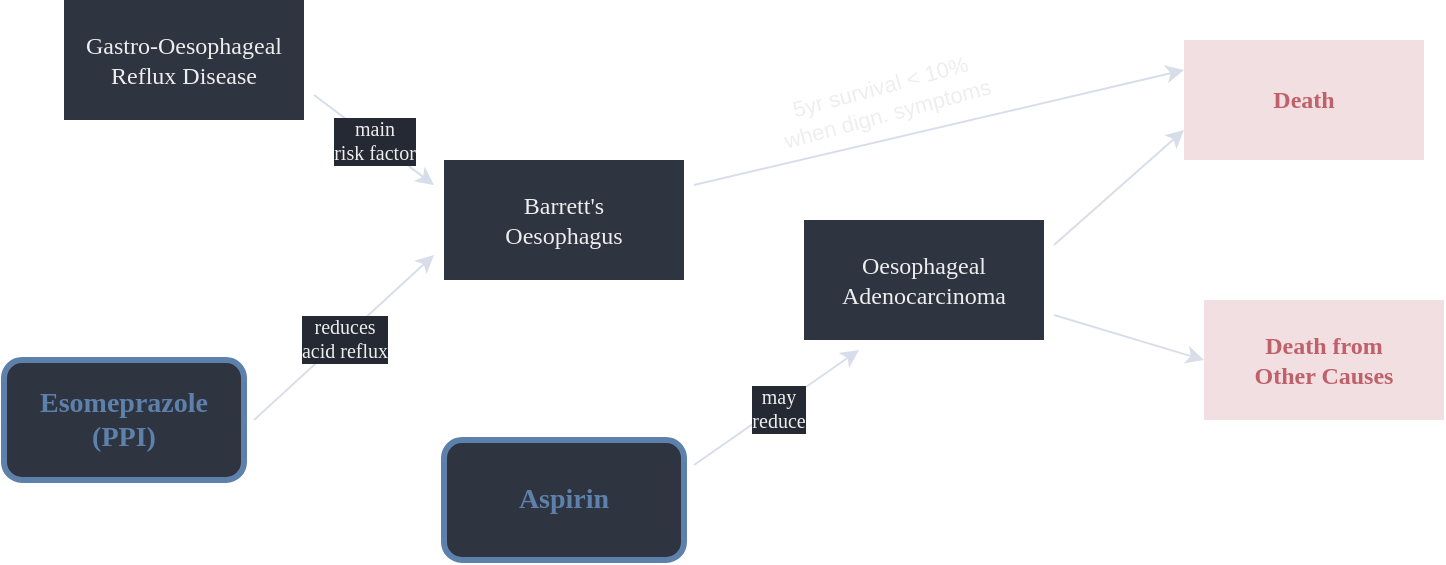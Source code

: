 <mxfile version="20.8.20" type="github">
  <diagram name="Page-1" id="V2jNtkLzpU0wWYY4yvSr">
    <mxGraphModel dx="1165" dy="542" grid="0" gridSize="10" guides="1" tooltips="1" connect="1" arrows="1" fold="1" page="0" pageScale="1" pageWidth="750" pageHeight="280" background="none" math="0" shadow="0">
      <root>
        <mxCell id="0" />
        <mxCell id="1" parent="0" />
        <mxCell id="-57a6qlOdvjmpBCnQsLR-2" value="Death" style="rounded=0;whiteSpace=wrap;html=1;fontFamily=Montserrat;fontSource=https%3A%2F%2Ffonts.googleapis.com%2Fcss%3Ffamily%3DMontserrat;fillColor=#BF616A;labelBackgroundColor=none;strokeColor=none;fontColor=#BF616A;opacity=20;fontStyle=1" vertex="1" parent="1">
          <mxGeometry x="590" y="20" width="120" height="60" as="geometry" />
        </mxCell>
        <mxCell id="-57a6qlOdvjmpBCnQsLR-3" value="Death from&lt;br&gt;Other Causes" style="rounded=0;whiteSpace=wrap;html=1;fontFamily=Montserrat;fontSource=https%3A%2F%2Ffonts.googleapis.com%2Fcss%3Ffamily%3DMontserrat;fillColor=#BF616A;labelBackgroundColor=none;strokeColor=none;fontColor=#BF616A;glass=0;shadow=0;opacity=20;fontStyle=1" vertex="1" parent="1">
          <mxGeometry x="600" y="150" width="120" height="60" as="geometry" />
        </mxCell>
        <mxCell id="-57a6qlOdvjmpBCnQsLR-20" style="edgeStyle=none;rounded=0;orthogonalLoop=1;jettySize=auto;html=1;exitX=1;exitY=0.25;exitDx=0;exitDy=0;entryX=0;entryY=0.25;entryDx=0;entryDy=0;fontSize=11;labelBackgroundColor=none;strokeColor=#D8DEE9;fontColor=#D8DEE9;" edge="1" parent="1" source="-57a6qlOdvjmpBCnQsLR-4" target="-57a6qlOdvjmpBCnQsLR-2">
          <mxGeometry relative="1" as="geometry" />
        </mxCell>
        <mxCell id="-57a6qlOdvjmpBCnQsLR-4" value="Barrett&#39;s&lt;br&gt;Oesophagus" style="rounded=0;whiteSpace=wrap;html=1;fontFamily=Montserrat;fontSource=https%3A%2F%2Ffonts.googleapis.com%2Fcss%3Ffamily%3DMontserrat;fillColor=#2E3440;labelBackgroundColor=none;strokeColor=none;fontColor=#EEEEEE;perimeterSpacing=5;" vertex="1" parent="1">
          <mxGeometry x="220" y="80" width="120" height="60" as="geometry" />
        </mxCell>
        <mxCell id="-57a6qlOdvjmpBCnQsLR-5" value="Oesophageal Adenocarcinoma" style="rounded=0;whiteSpace=wrap;html=1;fontFamily=Montserrat;fontSource=https%3A%2F%2Ffonts.googleapis.com%2Fcss%3Ffamily%3DMontserrat;fillColor=#2E3440;labelBackgroundColor=none;strokeColor=none;fontColor=#EEEEEE;perimeterSpacing=5;" vertex="1" parent="1">
          <mxGeometry x="400" y="110" width="120" height="60" as="geometry" />
        </mxCell>
        <mxCell id="-57a6qlOdvjmpBCnQsLR-6" value="Gastro-Oesophageal&lt;br&gt;Reflux Disease" style="rounded=0;whiteSpace=wrap;html=1;fontFamily=Montserrat;fontSource=https%3A%2F%2Ffonts.googleapis.com%2Fcss%3Ffamily%3DMontserrat;fillColor=#2E3440;labelBackgroundColor=none;strokeColor=none;fontColor=#EEEEEE;perimeterSpacing=5;" vertex="1" parent="1">
          <mxGeometry x="30" width="120" height="60" as="geometry" />
        </mxCell>
        <mxCell id="-57a6qlOdvjmpBCnQsLR-7" value="&lt;b&gt;&lt;font style=&quot;font-size: 14px;&quot;&gt;Esomeprazole&lt;br&gt;(PPI)&lt;br&gt;&lt;/font&gt;&lt;/b&gt;" style="rounded=1;whiteSpace=wrap;html=1;fillColor=#2E3440;strokeColor=#5E81AC;fontFamily=Montserrat;fontSource=https%3A%2F%2Ffonts.googleapis.com%2Fcss%3Ffamily%3DMontserrat;labelBackgroundColor=none;fontColor=#5E81AC;strokeWidth=3;perimeterSpacing=5;" vertex="1" parent="1">
          <mxGeometry y="180" width="120" height="60" as="geometry" />
        </mxCell>
        <mxCell id="-57a6qlOdvjmpBCnQsLR-8" value="Aspirin" style="rounded=1;whiteSpace=wrap;html=1;fillColor=#2E3440;strokeColor=#5E81AC;fontSize=14;fontStyle=1;fontFamily=Montserrat;fontSource=https%3A%2F%2Ffonts.googleapis.com%2Fcss%3Ffamily%3DMontserrat;labelBackgroundColor=none;fontColor=#5E81AC;strokeWidth=3;perimeterSpacing=5;fillStyle=auto;" vertex="1" parent="1">
          <mxGeometry x="220" y="220" width="120" height="60" as="geometry" />
        </mxCell>
        <mxCell id="-57a6qlOdvjmpBCnQsLR-11" value="" style="endArrow=classic;html=1;rounded=0;exitX=1;exitY=0.5;exitDx=0;exitDy=0;entryX=0;entryY=0.75;entryDx=0;entryDy=0;fontFamily=Montserrat;fontSource=https%3A%2F%2Ffonts.googleapis.com%2Fcss%3Ffamily%3DMontserrat;labelBackgroundColor=none;strokeColor=#D8DEE9;fontColor=#D8DEE9;" edge="1" parent="1" source="-57a6qlOdvjmpBCnQsLR-7" target="-57a6qlOdvjmpBCnQsLR-4">
          <mxGeometry relative="1" as="geometry">
            <mxPoint x="610" y="190" as="sourcePoint" />
            <mxPoint x="710" y="190" as="targetPoint" />
          </mxGeometry>
        </mxCell>
        <mxCell id="-57a6qlOdvjmpBCnQsLR-12" value="reduces&lt;br style=&quot;font-size: 10px;&quot;&gt;acid reflux" style="edgeLabel;resizable=0;html=1;align=center;verticalAlign=middle;rounded=0;fontFamily=Montserrat;fontSource=https%3A%2F%2Ffonts.googleapis.com%2Fcss%3Ffamily%3DMontserrat;labelBackgroundColor=#242933;fontColor=#EEEEEE;fontSize=10;spacing=2;spacingRight=0;spacingTop=0;labelBorderColor=none;" connectable="0" vertex="1" parent="-57a6qlOdvjmpBCnQsLR-11">
          <mxGeometry relative="1" as="geometry" />
        </mxCell>
        <mxCell id="-57a6qlOdvjmpBCnQsLR-13" value="" style="endArrow=classic;html=1;rounded=0;fontSize=14;exitX=1;exitY=0.75;exitDx=0;exitDy=0;entryX=0;entryY=0.25;entryDx=0;entryDy=0;fontFamily=Montserrat;fontSource=https%3A%2F%2Ffonts.googleapis.com%2Fcss%3Ffamily%3DMontserrat;labelBackgroundColor=none;strokeColor=#D8DEE9;fontColor=#D8DEE9;" edge="1" parent="1" source="-57a6qlOdvjmpBCnQsLR-6" target="-57a6qlOdvjmpBCnQsLR-4">
          <mxGeometry relative="1" as="geometry">
            <mxPoint x="210" y="29.5" as="sourcePoint" />
            <mxPoint x="310" y="29.5" as="targetPoint" />
          </mxGeometry>
        </mxCell>
        <mxCell id="-57a6qlOdvjmpBCnQsLR-14" value="&lt;font style=&quot;font-size: 10px;&quot;&gt;main&lt;br style=&quot;font-size: 10px;&quot;&gt;risk factor&lt;/font&gt;" style="edgeLabel;resizable=0;html=1;align=center;verticalAlign=middle;rounded=0;fontSize=10;fontFamily=Montserrat;fontSource=https%3A%2F%2Ffonts.googleapis.com%2Fcss%3Ffamily%3DMontserrat;labelBackgroundColor=#242933;fontColor=#EEEEEE;spacing=2;spacingRight=0;spacingTop=0;labelBorderColor=none;" connectable="0" vertex="1" parent="-57a6qlOdvjmpBCnQsLR-13">
          <mxGeometry relative="1" as="geometry" />
        </mxCell>
        <mxCell id="-57a6qlOdvjmpBCnQsLR-16" value="" style="endArrow=classic;html=1;rounded=0;exitX=1;exitY=0.25;exitDx=0;exitDy=0;entryX=0.25;entryY=1;entryDx=0;entryDy=0;fontFamily=Montserrat;fontSource=https%3A%2F%2Ffonts.googleapis.com%2Fcss%3Ffamily%3DMontserrat;labelBackgroundColor=none;strokeColor=#D8DEE9;fontColor=#D8DEE9;" edge="1" parent="1" source="-57a6qlOdvjmpBCnQsLR-8" target="-57a6qlOdvjmpBCnQsLR-5">
          <mxGeometry relative="1" as="geometry">
            <mxPoint x="130" y="225" as="sourcePoint" />
            <mxPoint x="230" y="140" as="targetPoint" />
          </mxGeometry>
        </mxCell>
        <mxCell id="-57a6qlOdvjmpBCnQsLR-17" value="may&lt;br style=&quot;font-size: 10px;&quot;&gt;reduce" style="edgeLabel;resizable=0;html=1;align=center;verticalAlign=middle;rounded=0;fontFamily=Montserrat;fontSource=https%3A%2F%2Ffonts.googleapis.com%2Fcss%3Ffamily%3DMontserrat;labelBackgroundColor=#242933;fontColor=#EEEEEE;fontSize=10;spacing=2;spacingRight=0;spacingTop=0;labelBorderColor=none;" connectable="0" vertex="1" parent="-57a6qlOdvjmpBCnQsLR-16">
          <mxGeometry relative="1" as="geometry" />
        </mxCell>
        <mxCell id="-57a6qlOdvjmpBCnQsLR-18" value="" style="endArrow=classic;html=1;rounded=0;fontSize=11;exitX=1;exitY=0.25;exitDx=0;exitDy=0;entryX=0;entryY=0.75;entryDx=0;entryDy=0;labelBackgroundColor=none;strokeColor=#D8DEE9;fontColor=#D8DEE9;" edge="1" parent="1" source="-57a6qlOdvjmpBCnQsLR-5" target="-57a6qlOdvjmpBCnQsLR-2">
          <mxGeometry width="50" height="50" relative="1" as="geometry">
            <mxPoint x="640" y="200" as="sourcePoint" />
            <mxPoint x="690" y="150" as="targetPoint" />
          </mxGeometry>
        </mxCell>
        <mxCell id="-57a6qlOdvjmpBCnQsLR-19" value="" style="endArrow=classic;html=1;rounded=0;fontSize=11;exitX=1;exitY=0.75;exitDx=0;exitDy=0;entryX=0;entryY=0.5;entryDx=0;entryDy=0;labelBackgroundColor=none;strokeColor=#D8DEE9;fontColor=#D8DEE9;" edge="1" parent="1" source="-57a6qlOdvjmpBCnQsLR-5" target="-57a6qlOdvjmpBCnQsLR-3">
          <mxGeometry width="50" height="50" relative="1" as="geometry">
            <mxPoint x="520" y="115" as="sourcePoint" />
            <mxPoint x="600" y="60" as="targetPoint" />
          </mxGeometry>
        </mxCell>
        <mxCell id="-57a6qlOdvjmpBCnQsLR-22" value="5yr survival &amp;lt; 10% when dign. symptoms" style="text;html=1;strokeColor=none;fillColor=none;align=center;verticalAlign=middle;whiteSpace=wrap;rounded=0;fontSize=11;rotation=-15;labelBackgroundColor=none;fontColor=#EEEEEE;" vertex="1" parent="1">
          <mxGeometry x="380" y="35" width="120" height="30" as="geometry" />
        </mxCell>
      </root>
    </mxGraphModel>
  </diagram>
</mxfile>
